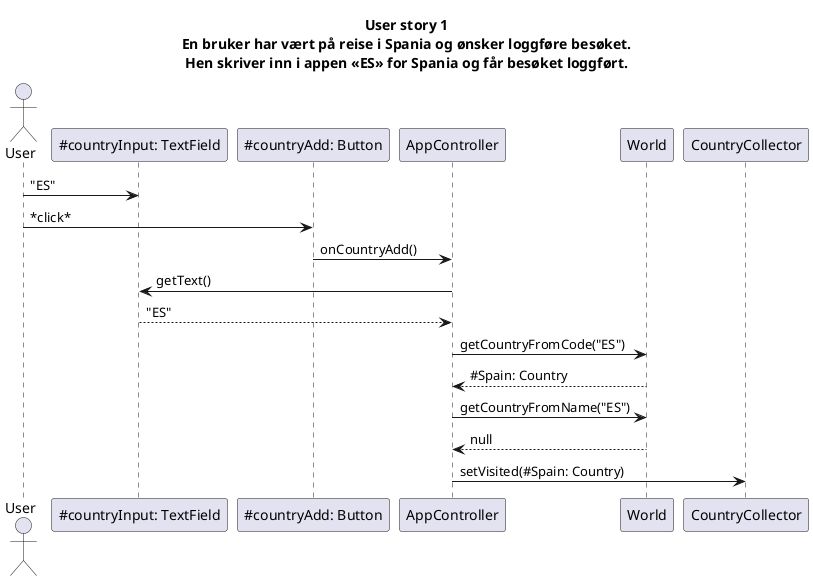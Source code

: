 @startuml US01

title <b>User story 1</b>\nEn bruker har vært på reise i Spania og ønsker loggføre besøket.\nHen skriver inn i appen «ES» for Spania og får besøket loggført.

actor User
User -> "~#countryInput: TextField" as countryInput: "ES"
User -> "~#countryAdd: Button" as countryAdd: *click*
countryAdd -> AppController: onCountryAdd()
AppController -> countryInput: getText()
return "ES"
AppController -> World: getCountryFromCode("ES")
return ~#Spain: Country
AppController -> World: getCountryFromName("ES")
return null
AppController -> CountryCollector: setVisited(#Spain: Country)

@enduml

@startuml US04

' Implement when pushed to master

title <b>User story 4</b>\nUser has been in Italy on holiday.\nThey open the app and click on Italy to mark it as visited.

actor User

@enduml
